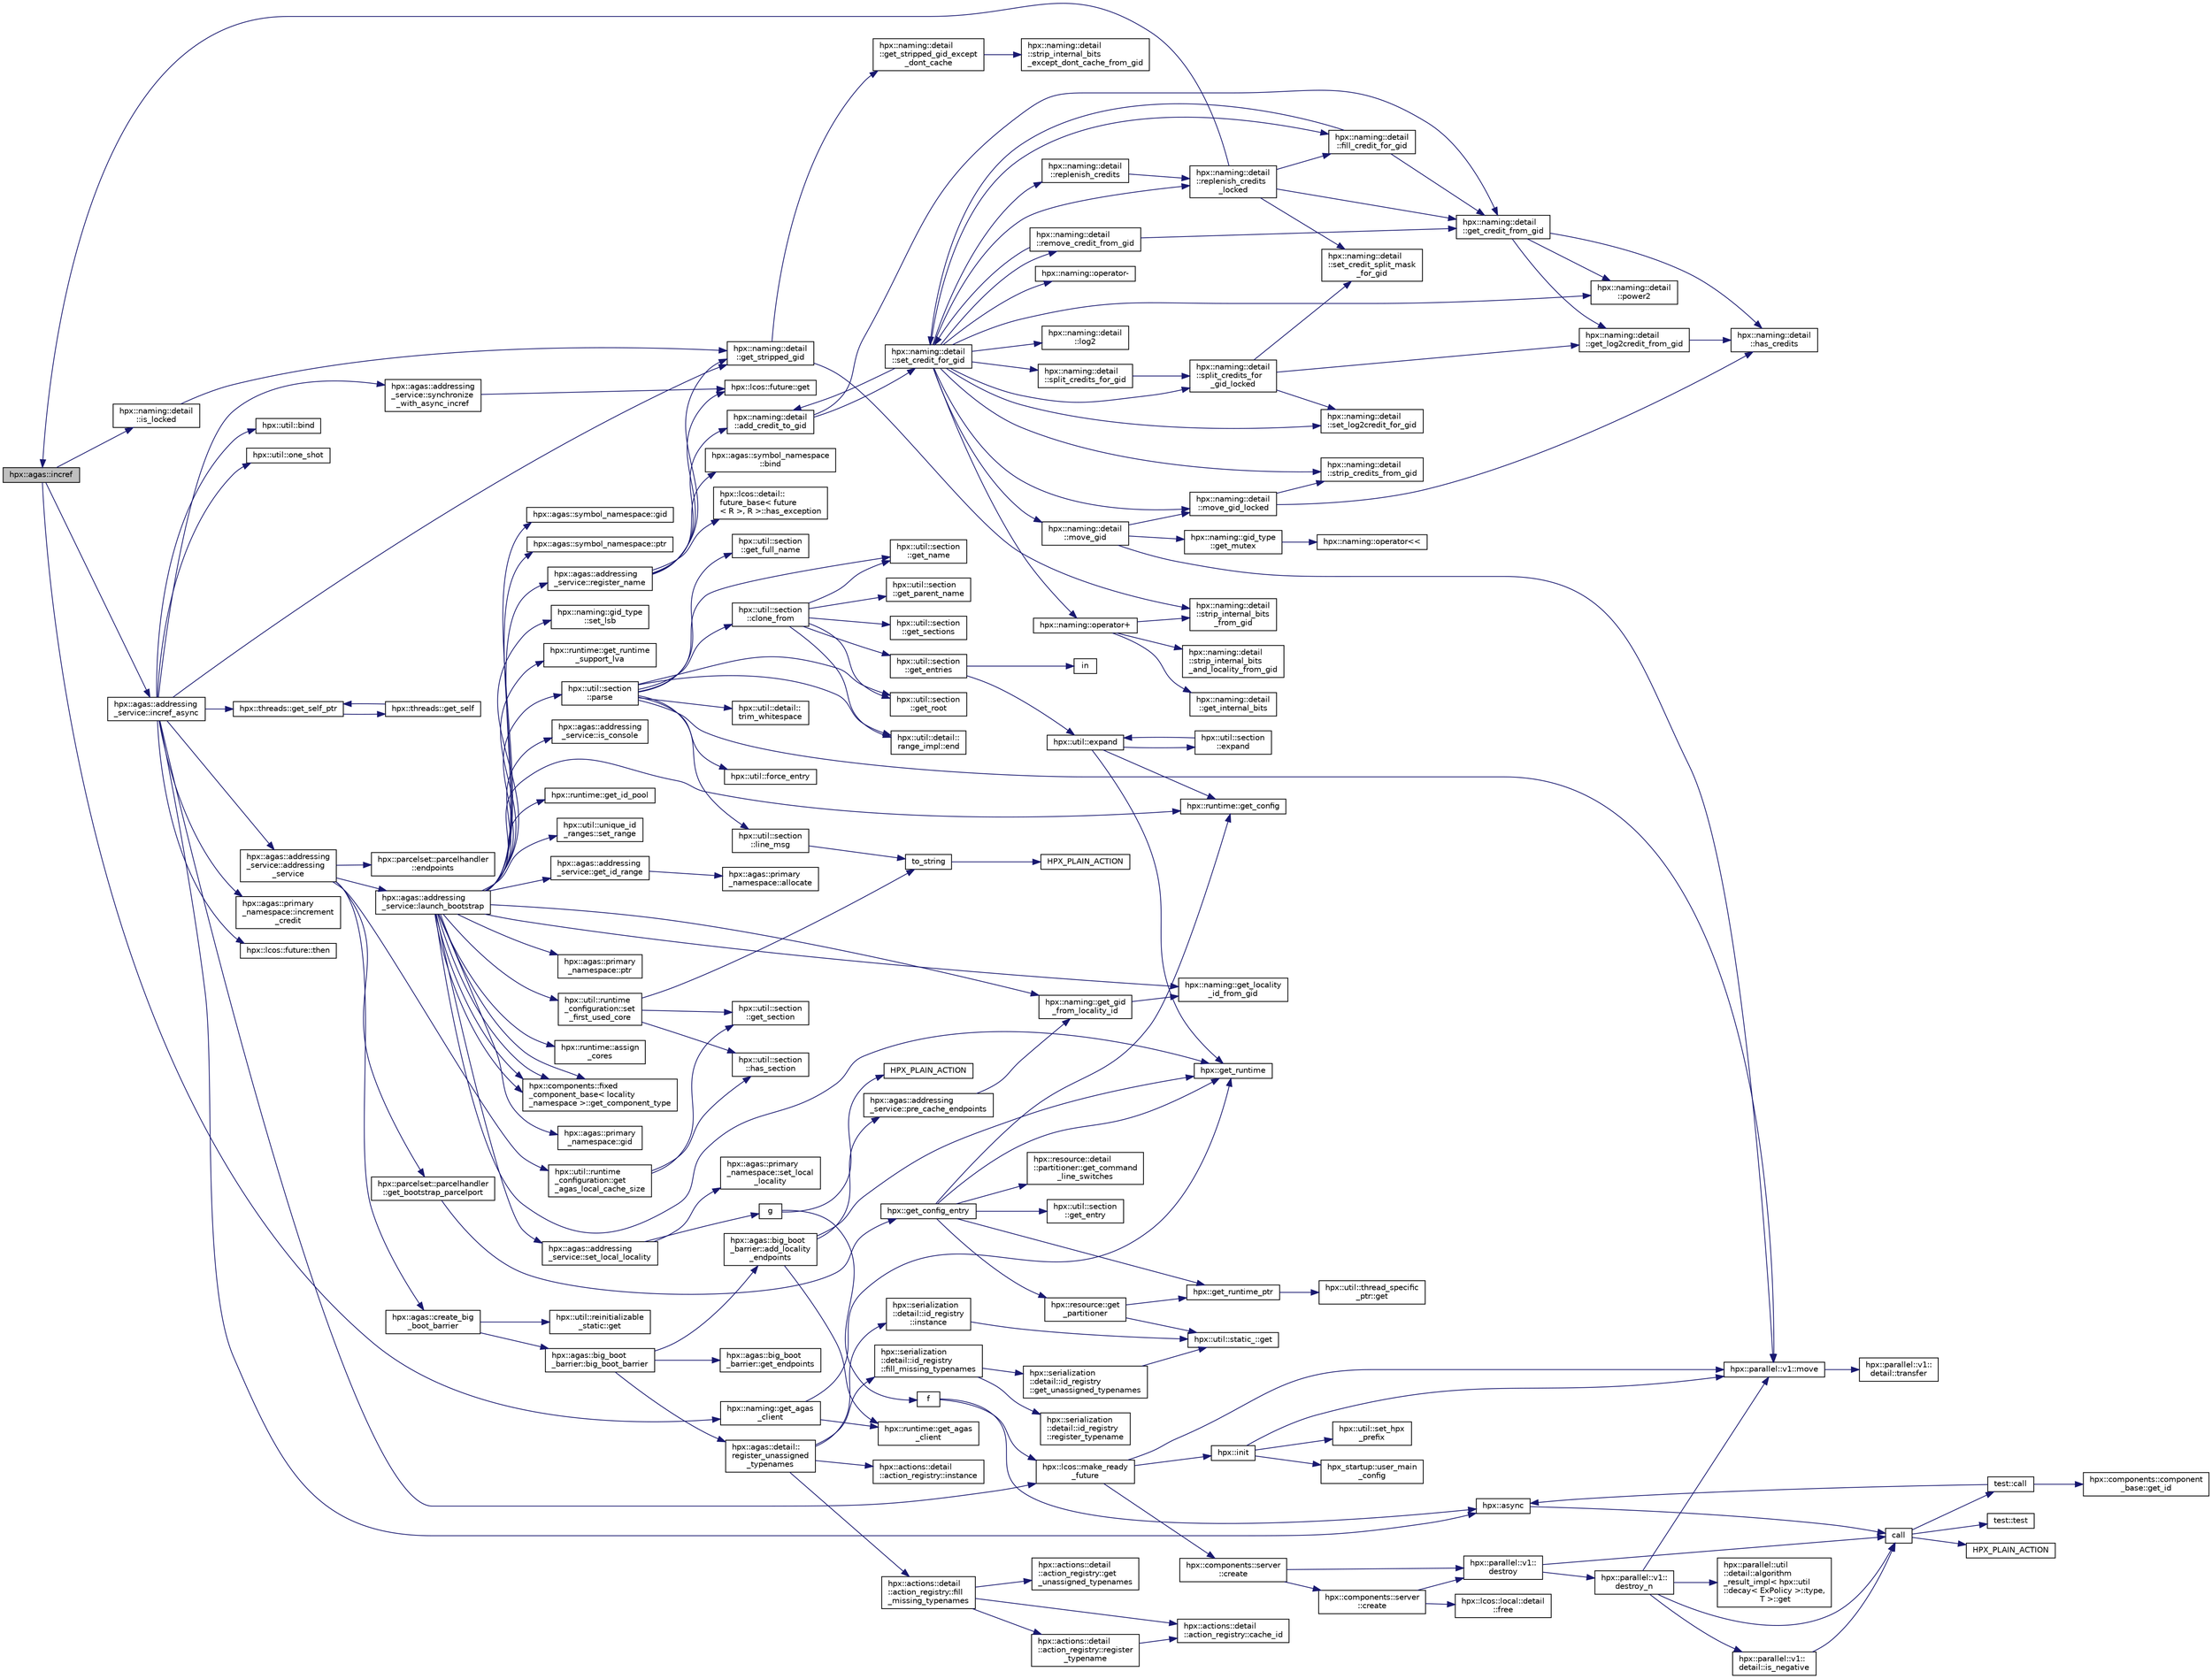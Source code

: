 digraph "hpx::agas::incref"
{
  edge [fontname="Helvetica",fontsize="10",labelfontname="Helvetica",labelfontsize="10"];
  node [fontname="Helvetica",fontsize="10",shape=record];
  rankdir="LR";
  Node2917 [label="hpx::agas::incref",height=0.2,width=0.4,color="black", fillcolor="grey75", style="filled", fontcolor="black"];
  Node2917 -> Node2918 [color="midnightblue",fontsize="10",style="solid",fontname="Helvetica"];
  Node2918 [label="hpx::naming::detail\l::is_locked",height=0.2,width=0.4,color="black", fillcolor="white", style="filled",URL="$d5/d18/namespacehpx_1_1naming_1_1detail.html#a721ab5a11bd11a37b0c905ea3fe0a6d7"];
  Node2918 -> Node2919 [color="midnightblue",fontsize="10",style="solid",fontname="Helvetica"];
  Node2919 [label="hpx::naming::detail\l::get_stripped_gid",height=0.2,width=0.4,color="black", fillcolor="white", style="filled",URL="$d5/d18/namespacehpx_1_1naming_1_1detail.html#ad3a849cb7ebd5dccf9aefadccc21dd89"];
  Node2919 -> Node2920 [color="midnightblue",fontsize="10",style="solid",fontname="Helvetica"];
  Node2920 [label="hpx::naming::detail\l::strip_internal_bits\l_from_gid",height=0.2,width=0.4,color="black", fillcolor="white", style="filled",URL="$d5/d18/namespacehpx_1_1naming_1_1detail.html#a95cca4d4bc82a9da3e804b225b03dfaf"];
  Node2919 -> Node2921 [color="midnightblue",fontsize="10",style="solid",fontname="Helvetica"];
  Node2921 [label="hpx::naming::detail\l::get_stripped_gid_except\l_dont_cache",height=0.2,width=0.4,color="black", fillcolor="white", style="filled",URL="$d5/d18/namespacehpx_1_1naming_1_1detail.html#a1ab848588112d0f7fac377a15692c9cc"];
  Node2921 -> Node2922 [color="midnightblue",fontsize="10",style="solid",fontname="Helvetica"];
  Node2922 [label="hpx::naming::detail\l::strip_internal_bits\l_except_dont_cache_from_gid",height=0.2,width=0.4,color="black", fillcolor="white", style="filled",URL="$d5/d18/namespacehpx_1_1naming_1_1detail.html#aabeb51a92376c6bfb9cf31bf9ff0c4cc"];
  Node2917 -> Node2923 [color="midnightblue",fontsize="10",style="solid",fontname="Helvetica"];
  Node2923 [label="hpx::naming::get_agas\l_client",height=0.2,width=0.4,color="black", fillcolor="white", style="filled",URL="$d4/dc9/namespacehpx_1_1naming.html#a0408fffd5d34b620712a801b0ae3b032"];
  Node2923 -> Node2924 [color="midnightblue",fontsize="10",style="solid",fontname="Helvetica"];
  Node2924 [label="hpx::get_runtime",height=0.2,width=0.4,color="black", fillcolor="white", style="filled",URL="$d8/d83/namespacehpx.html#aef902cc6c7dd3b9fbadf34d1e850a070"];
  Node2923 -> Node2925 [color="midnightblue",fontsize="10",style="solid",fontname="Helvetica"];
  Node2925 [label="hpx::runtime::get_agas\l_client",height=0.2,width=0.4,color="black", fillcolor="white", style="filled",URL="$d0/d7b/classhpx_1_1runtime.html#aeb5dddd30d6b9861669af8ad44d1a96a"];
  Node2917 -> Node2926 [color="midnightblue",fontsize="10",style="solid",fontname="Helvetica"];
  Node2926 [label="hpx::agas::addressing\l_service::incref_async",height=0.2,width=0.4,color="black", fillcolor="white", style="filled",URL="$db/d58/structhpx_1_1agas_1_1addressing__service.html#adae9df2634cf648f129f203c3678c1c1",tooltip="Increment the global reference count for the given id. "];
  Node2926 -> Node2919 [color="midnightblue",fontsize="10",style="solid",fontname="Helvetica"];
  Node2926 -> Node2927 [color="midnightblue",fontsize="10",style="solid",fontname="Helvetica"];
  Node2927 [label="hpx::threads::get_self_ptr",height=0.2,width=0.4,color="black", fillcolor="white", style="filled",URL="$d7/d28/namespacehpx_1_1threads.html#a22877ae347ad884cde3a51397dad6c53"];
  Node2927 -> Node2928 [color="midnightblue",fontsize="10",style="solid",fontname="Helvetica"];
  Node2928 [label="hpx::threads::get_self",height=0.2,width=0.4,color="black", fillcolor="white", style="filled",URL="$d7/d28/namespacehpx_1_1threads.html#a07daf4d6d29233f20d66d41ab7b5b8e8"];
  Node2928 -> Node2927 [color="midnightblue",fontsize="10",style="solid",fontname="Helvetica"];
  Node2926 -> Node2929 [color="midnightblue",fontsize="10",style="solid",fontname="Helvetica"];
  Node2929 [label="hpx::agas::addressing\l_service::addressing\l_service",height=0.2,width=0.4,color="black", fillcolor="white", style="filled",URL="$db/d58/structhpx_1_1agas_1_1addressing__service.html#a4cd885b12c530009f44f7372c197d54f"];
  Node2929 -> Node2930 [color="midnightblue",fontsize="10",style="solid",fontname="Helvetica"];
  Node2930 [label="hpx::util::runtime\l_configuration::get\l_agas_local_cache_size",height=0.2,width=0.4,color="black", fillcolor="white", style="filled",URL="$d8/d70/classhpx_1_1util_1_1runtime__configuration.html#a5fc409d10bc5e063fde7992fb2d8eefe"];
  Node2930 -> Node2931 [color="midnightblue",fontsize="10",style="solid",fontname="Helvetica"];
  Node2931 [label="hpx::util::section\l::has_section",height=0.2,width=0.4,color="black", fillcolor="white", style="filled",URL="$dd/de4/classhpx_1_1util_1_1section.html#a2ef0091925e5c2e3fda235bff644cdb4"];
  Node2930 -> Node2932 [color="midnightblue",fontsize="10",style="solid",fontname="Helvetica"];
  Node2932 [label="hpx::util::section\l::get_section",height=0.2,width=0.4,color="black", fillcolor="white", style="filled",URL="$dd/de4/classhpx_1_1util_1_1section.html#a3506cc01fb5453b2176f4747352c5517"];
  Node2929 -> Node2933 [color="midnightblue",fontsize="10",style="solid",fontname="Helvetica"];
  Node2933 [label="hpx::parcelset::parcelhandler\l::get_bootstrap_parcelport",height=0.2,width=0.4,color="black", fillcolor="white", style="filled",URL="$d4/d2f/classhpx_1_1parcelset_1_1parcelhandler.html#aac412291f000080f2496f288b97b7859"];
  Node2933 -> Node2934 [color="midnightblue",fontsize="10",style="solid",fontname="Helvetica"];
  Node2934 [label="hpx::get_config_entry",height=0.2,width=0.4,color="black", fillcolor="white", style="filled",URL="$d8/d83/namespacehpx.html#a097240e6744bc8905f708932da401835",tooltip="Retrieve the string value of a configuration entry given by key. "];
  Node2934 -> Node2935 [color="midnightblue",fontsize="10",style="solid",fontname="Helvetica"];
  Node2935 [label="hpx::get_runtime_ptr",height=0.2,width=0.4,color="black", fillcolor="white", style="filled",URL="$d8/d83/namespacehpx.html#af29daf2bb3e01b4d6495a1742b6cce64"];
  Node2935 -> Node2936 [color="midnightblue",fontsize="10",style="solid",fontname="Helvetica"];
  Node2936 [label="hpx::util::thread_specific\l_ptr::get",height=0.2,width=0.4,color="black", fillcolor="white", style="filled",URL="$d4/d4c/structhpx_1_1util_1_1thread__specific__ptr.html#a3b27d8520710478aa41d1f74206bdba9"];
  Node2934 -> Node2924 [color="midnightblue",fontsize="10",style="solid",fontname="Helvetica"];
  Node2934 -> Node2937 [color="midnightblue",fontsize="10",style="solid",fontname="Helvetica"];
  Node2937 [label="hpx::runtime::get_config",height=0.2,width=0.4,color="black", fillcolor="white", style="filled",URL="$d0/d7b/classhpx_1_1runtime.html#a0bfe0241e54b1fe1dd4ec181d944de43",tooltip="access configuration information "];
  Node2934 -> Node2938 [color="midnightblue",fontsize="10",style="solid",fontname="Helvetica"];
  Node2938 [label="hpx::util::section\l::get_entry",height=0.2,width=0.4,color="black", fillcolor="white", style="filled",URL="$dd/de4/classhpx_1_1util_1_1section.html#a02ac2ca2a4490347405dec03df46af88"];
  Node2934 -> Node2939 [color="midnightblue",fontsize="10",style="solid",fontname="Helvetica"];
  Node2939 [label="hpx::resource::get\l_partitioner",height=0.2,width=0.4,color="black", fillcolor="white", style="filled",URL="$dd/da5/namespacehpx_1_1resource.html#af91354c369d9a22a00581d6b6da7d0ee"];
  Node2939 -> Node2940 [color="midnightblue",fontsize="10",style="solid",fontname="Helvetica"];
  Node2940 [label="hpx::util::static_::get",height=0.2,width=0.4,color="black", fillcolor="white", style="filled",URL="$d3/dbb/structhpx_1_1util_1_1static__.html#a2967c633948a3bf17a3b5405ef5a8318"];
  Node2939 -> Node2935 [color="midnightblue",fontsize="10",style="solid",fontname="Helvetica"];
  Node2934 -> Node2941 [color="midnightblue",fontsize="10",style="solid",fontname="Helvetica"];
  Node2941 [label="hpx::resource::detail\l::partitioner::get_command\l_line_switches",height=0.2,width=0.4,color="black", fillcolor="white", style="filled",URL="$d0/dab/classhpx_1_1resource_1_1detail_1_1partitioner.html#a16fe01dd59b2c89bd556788b5713522e"];
  Node2929 -> Node2942 [color="midnightblue",fontsize="10",style="solid",fontname="Helvetica"];
  Node2942 [label="hpx::agas::create_big\l_boot_barrier",height=0.2,width=0.4,color="black", fillcolor="white", style="filled",URL="$dc/d54/namespacehpx_1_1agas.html#a272f64deb448ea9613501a5b3458a57f"];
  Node2942 -> Node2943 [color="midnightblue",fontsize="10",style="solid",fontname="Helvetica"];
  Node2943 [label="hpx::util::reinitializable\l_static::get",height=0.2,width=0.4,color="black", fillcolor="white", style="filled",URL="$d2/db7/structhpx_1_1util_1_1reinitializable__static.html#a2c616d22a193ed9d3b0b58d4203b3809"];
  Node2942 -> Node2944 [color="midnightblue",fontsize="10",style="solid",fontname="Helvetica"];
  Node2944 [label="hpx::agas::big_boot\l_barrier::big_boot_barrier",height=0.2,width=0.4,color="black", fillcolor="white", style="filled",URL="$d8/db6/structhpx_1_1agas_1_1big__boot__barrier.html#ab00f39b77e1ae054dddeab796ac49a07"];
  Node2944 -> Node2945 [color="midnightblue",fontsize="10",style="solid",fontname="Helvetica"];
  Node2945 [label="hpx::agas::detail::\lregister_unassigned\l_typenames",height=0.2,width=0.4,color="black", fillcolor="white", style="filled",URL="$dd/dd0/namespacehpx_1_1agas_1_1detail.html#a69a4d9fbe321b26f2eeeacaae98c05bb"];
  Node2945 -> Node2946 [color="midnightblue",fontsize="10",style="solid",fontname="Helvetica"];
  Node2946 [label="hpx::serialization\l::detail::id_registry\l::instance",height=0.2,width=0.4,color="black", fillcolor="white", style="filled",URL="$dc/d9a/classhpx_1_1serialization_1_1detail_1_1id__registry.html#ab5118609f28337b2a71e7ac63399a2dc"];
  Node2946 -> Node2940 [color="midnightblue",fontsize="10",style="solid",fontname="Helvetica"];
  Node2945 -> Node2947 [color="midnightblue",fontsize="10",style="solid",fontname="Helvetica"];
  Node2947 [label="hpx::serialization\l::detail::id_registry\l::fill_missing_typenames",height=0.2,width=0.4,color="black", fillcolor="white", style="filled",URL="$dc/d9a/classhpx_1_1serialization_1_1detail_1_1id__registry.html#a80cd98a900de5a5347cf51ab710ed1be"];
  Node2947 -> Node2948 [color="midnightblue",fontsize="10",style="solid",fontname="Helvetica"];
  Node2948 [label="hpx::serialization\l::detail::id_registry\l::get_unassigned_typenames",height=0.2,width=0.4,color="black", fillcolor="white", style="filled",URL="$dc/d9a/classhpx_1_1serialization_1_1detail_1_1id__registry.html#a667f38001517e0031e3421b1f6719baf"];
  Node2948 -> Node2940 [color="midnightblue",fontsize="10",style="solid",fontname="Helvetica"];
  Node2947 -> Node2949 [color="midnightblue",fontsize="10",style="solid",fontname="Helvetica"];
  Node2949 [label="hpx::serialization\l::detail::id_registry\l::register_typename",height=0.2,width=0.4,color="black", fillcolor="white", style="filled",URL="$dc/d9a/classhpx_1_1serialization_1_1detail_1_1id__registry.html#a3ecf46288bd104ca800605842a269fd6"];
  Node2945 -> Node2950 [color="midnightblue",fontsize="10",style="solid",fontname="Helvetica"];
  Node2950 [label="hpx::actions::detail\l::action_registry::instance",height=0.2,width=0.4,color="black", fillcolor="white", style="filled",URL="$d6/d07/structhpx_1_1actions_1_1detail_1_1action__registry.html#a4d8a8074f8a91fdc5a62e8067ef6472c"];
  Node2945 -> Node2951 [color="midnightblue",fontsize="10",style="solid",fontname="Helvetica"];
  Node2951 [label="hpx::actions::detail\l::action_registry::fill\l_missing_typenames",height=0.2,width=0.4,color="black", fillcolor="white", style="filled",URL="$d6/d07/structhpx_1_1actions_1_1detail_1_1action__registry.html#ad0b2659af6636d76d4b39d64eac81e3c"];
  Node2951 -> Node2952 [color="midnightblue",fontsize="10",style="solid",fontname="Helvetica"];
  Node2952 [label="hpx::actions::detail\l::action_registry::get\l_unassigned_typenames",height=0.2,width=0.4,color="black", fillcolor="white", style="filled",URL="$d6/d07/structhpx_1_1actions_1_1detail_1_1action__registry.html#a5216619c74ba5ee2d7a82626fe3f42cd"];
  Node2951 -> Node2953 [color="midnightblue",fontsize="10",style="solid",fontname="Helvetica"];
  Node2953 [label="hpx::actions::detail\l::action_registry::register\l_typename",height=0.2,width=0.4,color="black", fillcolor="white", style="filled",URL="$d6/d07/structhpx_1_1actions_1_1detail_1_1action__registry.html#a7352d14b8ad4d97a880c8ff247f0e04a"];
  Node2953 -> Node2954 [color="midnightblue",fontsize="10",style="solid",fontname="Helvetica"];
  Node2954 [label="hpx::actions::detail\l::action_registry::cache_id",height=0.2,width=0.4,color="black", fillcolor="white", style="filled",URL="$d6/d07/structhpx_1_1actions_1_1detail_1_1action__registry.html#a241539d91aa05a0cb41e6949b4f7ffb6"];
  Node2951 -> Node2954 [color="midnightblue",fontsize="10",style="solid",fontname="Helvetica"];
  Node2944 -> Node2955 [color="midnightblue",fontsize="10",style="solid",fontname="Helvetica"];
  Node2955 [label="hpx::agas::big_boot\l_barrier::add_locality\l_endpoints",height=0.2,width=0.4,color="black", fillcolor="white", style="filled",URL="$d8/db6/structhpx_1_1agas_1_1big__boot__barrier.html#aedb4d5066f5ee188b4b2e7476bde8f35"];
  Node2955 -> Node2924 [color="midnightblue",fontsize="10",style="solid",fontname="Helvetica"];
  Node2955 -> Node2925 [color="midnightblue",fontsize="10",style="solid",fontname="Helvetica"];
  Node2955 -> Node2956 [color="midnightblue",fontsize="10",style="solid",fontname="Helvetica"];
  Node2956 [label="hpx::agas::addressing\l_service::pre_cache_endpoints",height=0.2,width=0.4,color="black", fillcolor="white", style="filled",URL="$db/d58/structhpx_1_1agas_1_1addressing__service.html#a9384e7f70c49705ea11e55718c144ee4"];
  Node2956 -> Node2957 [color="midnightblue",fontsize="10",style="solid",fontname="Helvetica"];
  Node2957 [label="hpx::naming::get_gid\l_from_locality_id",height=0.2,width=0.4,color="black", fillcolor="white", style="filled",URL="$d4/dc9/namespacehpx_1_1naming.html#ae50a3ecdb5854b6a25a556ebc9830541"];
  Node2957 -> Node2958 [color="midnightblue",fontsize="10",style="solid",fontname="Helvetica"];
  Node2958 [label="hpx::naming::get_locality\l_id_from_gid",height=0.2,width=0.4,color="black", fillcolor="white", style="filled",URL="$d4/dc9/namespacehpx_1_1naming.html#a7fd43037784560bd04fda9b49e33529f"];
  Node2944 -> Node2959 [color="midnightblue",fontsize="10",style="solid",fontname="Helvetica"];
  Node2959 [label="hpx::agas::big_boot\l_barrier::get_endpoints",height=0.2,width=0.4,color="black", fillcolor="white", style="filled",URL="$d8/db6/structhpx_1_1agas_1_1big__boot__barrier.html#a019606b912a47e77062cd7de28adb428"];
  Node2929 -> Node2960 [color="midnightblue",fontsize="10",style="solid",fontname="Helvetica"];
  Node2960 [label="hpx::parcelset::parcelhandler\l::endpoints",height=0.2,width=0.4,color="black", fillcolor="white", style="filled",URL="$d4/d2f/classhpx_1_1parcelset_1_1parcelhandler.html#a7a79973ee047c9a655e7517b89d78558",tooltip="return the endpoints associated with this parcelhandler "];
  Node2929 -> Node2961 [color="midnightblue",fontsize="10",style="solid",fontname="Helvetica"];
  Node2961 [label="hpx::agas::addressing\l_service::launch_bootstrap",height=0.2,width=0.4,color="black", fillcolor="white", style="filled",URL="$db/d58/structhpx_1_1agas_1_1addressing__service.html#a664380be3597d3ca31677b2ae5800e76"];
  Node2961 -> Node2962 [color="midnightblue",fontsize="10",style="solid",fontname="Helvetica"];
  Node2962 [label="hpx::agas::primary\l_namespace::ptr",height=0.2,width=0.4,color="black", fillcolor="white", style="filled",URL="$d1/d43/structhpx_1_1agas_1_1primary__namespace.html#a977601f2c79f10b3aef3db56fb3aad0d"];
  Node2961 -> Node2924 [color="midnightblue",fontsize="10",style="solid",fontname="Helvetica"];
  Node2961 -> Node2957 [color="midnightblue",fontsize="10",style="solid",fontname="Helvetica"];
  Node2961 -> Node2963 [color="midnightblue",fontsize="10",style="solid",fontname="Helvetica"];
  Node2963 [label="hpx::agas::addressing\l_service::set_local_locality",height=0.2,width=0.4,color="black", fillcolor="white", style="filled",URL="$db/d58/structhpx_1_1agas_1_1addressing__service.html#a262a9982f31caacd5c605b643f2cc081"];
  Node2963 -> Node2964 [color="midnightblue",fontsize="10",style="solid",fontname="Helvetica"];
  Node2964 [label="g",height=0.2,width=0.4,color="black", fillcolor="white", style="filled",URL="$da/d17/cxx11__noexcept_8cpp.html#a96f5ebe659f57f5faa7343c54f8ea39a"];
  Node2964 -> Node2965 [color="midnightblue",fontsize="10",style="solid",fontname="Helvetica"];
  Node2965 [label="f",height=0.2,width=0.4,color="black", fillcolor="white", style="filled",URL="$d4/d13/async__unwrap__1037_8cpp.html#a02a6b0b4f77af9f69a841dc8262b0cd0"];
  Node2965 -> Node2966 [color="midnightblue",fontsize="10",style="solid",fontname="Helvetica"];
  Node2966 [label="hpx::async",height=0.2,width=0.4,color="black", fillcolor="white", style="filled",URL="$d8/d83/namespacehpx.html#acb7d8e37b73b823956ce144f9a57eaa4"];
  Node2966 -> Node2967 [color="midnightblue",fontsize="10",style="solid",fontname="Helvetica"];
  Node2967 [label="call",height=0.2,width=0.4,color="black", fillcolor="white", style="filled",URL="$d2/d67/promise__1620_8cpp.html#a58357f0b82bc761e1d0b9091ed563a70"];
  Node2967 -> Node2968 [color="midnightblue",fontsize="10",style="solid",fontname="Helvetica"];
  Node2968 [label="test::test",height=0.2,width=0.4,color="black", fillcolor="white", style="filled",URL="$d8/d89/structtest.html#ab42d5ece712d716b04cb3f686f297a26"];
  Node2967 -> Node2969 [color="midnightblue",fontsize="10",style="solid",fontname="Helvetica"];
  Node2969 [label="HPX_PLAIN_ACTION",height=0.2,width=0.4,color="black", fillcolor="white", style="filled",URL="$d2/d67/promise__1620_8cpp.html#ab96aab827a4b1fcaf66cfe0ba83fef23"];
  Node2967 -> Node2970 [color="midnightblue",fontsize="10",style="solid",fontname="Helvetica"];
  Node2970 [label="test::call",height=0.2,width=0.4,color="black", fillcolor="white", style="filled",URL="$d8/d89/structtest.html#aeb29e7ed6518b9426ccf1344c52620ae"];
  Node2970 -> Node2966 [color="midnightblue",fontsize="10",style="solid",fontname="Helvetica"];
  Node2970 -> Node2971 [color="midnightblue",fontsize="10",style="solid",fontname="Helvetica"];
  Node2971 [label="hpx::components::component\l_base::get_id",height=0.2,width=0.4,color="black", fillcolor="white", style="filled",URL="$d2/de6/classhpx_1_1components_1_1component__base.html#a4c8fd93514039bdf01c48d66d82b19cd"];
  Node2965 -> Node2972 [color="midnightblue",fontsize="10",style="solid",fontname="Helvetica"];
  Node2972 [label="hpx::lcos::make_ready\l_future",height=0.2,width=0.4,color="black", fillcolor="white", style="filled",URL="$d2/dc9/namespacehpx_1_1lcos.html#a42997564ddfde91d475b8a2cea8f53e4"];
  Node2972 -> Node2973 [color="midnightblue",fontsize="10",style="solid",fontname="Helvetica"];
  Node2973 [label="hpx::init",height=0.2,width=0.4,color="black", fillcolor="white", style="filled",URL="$d8/d83/namespacehpx.html#a3c694ea960b47c56b33351ba16e3d76b",tooltip="Main entry point for launching the HPX runtime system. "];
  Node2973 -> Node2974 [color="midnightblue",fontsize="10",style="solid",fontname="Helvetica"];
  Node2974 [label="hpx::util::set_hpx\l_prefix",height=0.2,width=0.4,color="black", fillcolor="white", style="filled",URL="$df/dad/namespacehpx_1_1util.html#ae40a23c1ba0a48d9304dcf717a95793e"];
  Node2973 -> Node2975 [color="midnightblue",fontsize="10",style="solid",fontname="Helvetica"];
  Node2975 [label="hpx_startup::user_main\l_config",height=0.2,width=0.4,color="black", fillcolor="white", style="filled",URL="$d3/dd2/namespacehpx__startup.html#aaac571d88bd3912a4225a23eb3261637"];
  Node2973 -> Node2976 [color="midnightblue",fontsize="10",style="solid",fontname="Helvetica"];
  Node2976 [label="hpx::parallel::v1::move",height=0.2,width=0.4,color="black", fillcolor="white", style="filled",URL="$db/db9/namespacehpx_1_1parallel_1_1v1.html#aa7c4ede081ce786c9d1eb1adff495cfc"];
  Node2976 -> Node2977 [color="midnightblue",fontsize="10",style="solid",fontname="Helvetica"];
  Node2977 [label="hpx::parallel::v1::\ldetail::transfer",height=0.2,width=0.4,color="black", fillcolor="white", style="filled",URL="$d2/ddd/namespacehpx_1_1parallel_1_1v1_1_1detail.html#ab1b56a05e1885ca7cc7ffa1804dd2f3c"];
  Node2972 -> Node2978 [color="midnightblue",fontsize="10",style="solid",fontname="Helvetica"];
  Node2978 [label="hpx::components::server\l::create",height=0.2,width=0.4,color="black", fillcolor="white", style="filled",URL="$d2/da2/namespacehpx_1_1components_1_1server.html#ac776c89f3d68ceb910e8cee9fa937ab4",tooltip="Create arrays of components using their default constructor. "];
  Node2978 -> Node2979 [color="midnightblue",fontsize="10",style="solid",fontname="Helvetica"];
  Node2979 [label="hpx::components::server\l::create",height=0.2,width=0.4,color="black", fillcolor="white", style="filled",URL="$d2/da2/namespacehpx_1_1components_1_1server.html#a77d26de181c97b444565e230577981bd"];
  Node2979 -> Node2980 [color="midnightblue",fontsize="10",style="solid",fontname="Helvetica"];
  Node2980 [label="hpx::lcos::local::detail\l::free",height=0.2,width=0.4,color="black", fillcolor="white", style="filled",URL="$d4/dcb/namespacehpx_1_1lcos_1_1local_1_1detail.html#a55a940f019734e9bb045dc123cd80e48"];
  Node2979 -> Node2981 [color="midnightblue",fontsize="10",style="solid",fontname="Helvetica"];
  Node2981 [label="hpx::parallel::v1::\ldestroy",height=0.2,width=0.4,color="black", fillcolor="white", style="filled",URL="$db/db9/namespacehpx_1_1parallel_1_1v1.html#acf303558375048e8a7cc9a2c2e09477f"];
  Node2981 -> Node2967 [color="midnightblue",fontsize="10",style="solid",fontname="Helvetica"];
  Node2981 -> Node2982 [color="midnightblue",fontsize="10",style="solid",fontname="Helvetica"];
  Node2982 [label="hpx::parallel::v1::\ldestroy_n",height=0.2,width=0.4,color="black", fillcolor="white", style="filled",URL="$db/db9/namespacehpx_1_1parallel_1_1v1.html#a71d0691132a300690163f5636bcd5bd3"];
  Node2982 -> Node2983 [color="midnightblue",fontsize="10",style="solid",fontname="Helvetica"];
  Node2983 [label="hpx::parallel::v1::\ldetail::is_negative",height=0.2,width=0.4,color="black", fillcolor="white", style="filled",URL="$d2/ddd/namespacehpx_1_1parallel_1_1v1_1_1detail.html#adf2e40fc4b20ad0fd442ee3118a4d527"];
  Node2983 -> Node2967 [color="midnightblue",fontsize="10",style="solid",fontname="Helvetica"];
  Node2982 -> Node2984 [color="midnightblue",fontsize="10",style="solid",fontname="Helvetica"];
  Node2984 [label="hpx::parallel::util\l::detail::algorithm\l_result_impl\< hpx::util\l::decay\< ExPolicy \>::type,\l T \>::get",height=0.2,width=0.4,color="black", fillcolor="white", style="filled",URL="$d2/d42/structhpx_1_1parallel_1_1util_1_1detail_1_1algorithm__result__impl.html#ab5b051e8ec74eff5e0e62fd63f5d377e"];
  Node2982 -> Node2976 [color="midnightblue",fontsize="10",style="solid",fontname="Helvetica"];
  Node2982 -> Node2967 [color="midnightblue",fontsize="10",style="solid",fontname="Helvetica"];
  Node2978 -> Node2981 [color="midnightblue",fontsize="10",style="solid",fontname="Helvetica"];
  Node2972 -> Node2976 [color="midnightblue",fontsize="10",style="solid",fontname="Helvetica"];
  Node2964 -> Node2985 [color="midnightblue",fontsize="10",style="solid",fontname="Helvetica"];
  Node2985 [label="HPX_PLAIN_ACTION",height=0.2,width=0.4,color="black", fillcolor="white", style="filled",URL="$d4/d13/async__unwrap__1037_8cpp.html#ab5991a65409f0229f564e4935bd7b979"];
  Node2963 -> Node2986 [color="midnightblue",fontsize="10",style="solid",fontname="Helvetica"];
  Node2986 [label="hpx::agas::primary\l_namespace::set_local\l_locality",height=0.2,width=0.4,color="black", fillcolor="white", style="filled",URL="$d1/d43/structhpx_1_1agas_1_1primary__namespace.html#aef9509edfa957ff39e62a2963e7307a9"];
  Node2961 -> Node2987 [color="midnightblue",fontsize="10",style="solid",fontname="Helvetica"];
  Node2987 [label="hpx::runtime::assign\l_cores",height=0.2,width=0.4,color="black", fillcolor="white", style="filled",URL="$d0/d7b/classhpx_1_1runtime.html#ad18888b79a4c00c211acb866abf8c750"];
  Node2961 -> Node2937 [color="midnightblue",fontsize="10",style="solid",fontname="Helvetica"];
  Node2961 -> Node2988 [color="midnightblue",fontsize="10",style="solid",fontname="Helvetica"];
  Node2988 [label="hpx::util::runtime\l_configuration::set\l_first_used_core",height=0.2,width=0.4,color="black", fillcolor="white", style="filled",URL="$d8/d70/classhpx_1_1util_1_1runtime__configuration.html#af1c585ee36a9c0503a013faaa08ad398"];
  Node2988 -> Node2931 [color="midnightblue",fontsize="10",style="solid",fontname="Helvetica"];
  Node2988 -> Node2932 [color="midnightblue",fontsize="10",style="solid",fontname="Helvetica"];
  Node2988 -> Node2989 [color="midnightblue",fontsize="10",style="solid",fontname="Helvetica"];
  Node2989 [label="to_string",height=0.2,width=0.4,color="black", fillcolor="white", style="filled",URL="$d4/d2c/make__continuation__1615_8cpp.html#acbdae3e81403e1ffc527c18dc1cd51dd"];
  Node2989 -> Node2990 [color="midnightblue",fontsize="10",style="solid",fontname="Helvetica"];
  Node2990 [label="HPX_PLAIN_ACTION",height=0.2,width=0.4,color="black", fillcolor="white", style="filled",URL="$d4/d2c/make__continuation__1615_8cpp.html#a8b2f8a7c58b490fcb1260f36bac46541"];
  Node2961 -> Node2991 [color="midnightblue",fontsize="10",style="solid",fontname="Helvetica"];
  Node2991 [label="hpx::components::fixed\l_component_base\< locality\l_namespace \>::get_component_type",height=0.2,width=0.4,color="black", fillcolor="white", style="filled",URL="$df/dfd/classhpx_1_1components_1_1fixed__component__base.html#aa87dbc5aad4f2ee3f9b8f62c6981a8c2"];
  Node2961 -> Node2992 [color="midnightblue",fontsize="10",style="solid",fontname="Helvetica"];
  Node2992 [label="hpx::agas::primary\l_namespace::gid",height=0.2,width=0.4,color="black", fillcolor="white", style="filled",URL="$d1/d43/structhpx_1_1agas_1_1primary__namespace.html#ab38b0457e706d37af52f1535877a5bfd"];
  Node2961 -> Node2991 [color="midnightblue",fontsize="10",style="solid",fontname="Helvetica"];
  Node2961 -> Node2991 [color="midnightblue",fontsize="10",style="solid",fontname="Helvetica"];
  Node2961 -> Node2993 [color="midnightblue",fontsize="10",style="solid",fontname="Helvetica"];
  Node2993 [label="hpx::agas::symbol_namespace::gid",height=0.2,width=0.4,color="black", fillcolor="white", style="filled",URL="$dd/d5e/structhpx_1_1agas_1_1symbol__namespace.html#a4b63b0ff1b7963554cbf5b8073529d53"];
  Node2961 -> Node2991 [color="midnightblue",fontsize="10",style="solid",fontname="Helvetica"];
  Node2961 -> Node2994 [color="midnightblue",fontsize="10",style="solid",fontname="Helvetica"];
  Node2994 [label="hpx::agas::symbol_namespace::ptr",height=0.2,width=0.4,color="black", fillcolor="white", style="filled",URL="$dd/d5e/structhpx_1_1agas_1_1symbol__namespace.html#a67e372d006c4c3a2a3d09640c51ccff4"];
  Node2961 -> Node2995 [color="midnightblue",fontsize="10",style="solid",fontname="Helvetica"];
  Node2995 [label="hpx::util::section\l::parse",height=0.2,width=0.4,color="black", fillcolor="white", style="filled",URL="$dd/de4/classhpx_1_1util_1_1section.html#ace8045f12ef654c88b68a2dfb0788cbd"];
  Node2995 -> Node2996 [color="midnightblue",fontsize="10",style="solid",fontname="Helvetica"];
  Node2996 [label="hpx::util::detail::\lrange_impl::end",height=0.2,width=0.4,color="black", fillcolor="white", style="filled",URL="$d4/d4a/namespacehpx_1_1util_1_1detail_1_1range__impl.html#afb2ea48b0902f52ee4d8b764807b4316"];
  Node2995 -> Node2997 [color="midnightblue",fontsize="10",style="solid",fontname="Helvetica"];
  Node2997 [label="hpx::util::detail::\ltrim_whitespace",height=0.2,width=0.4,color="black", fillcolor="white", style="filled",URL="$d2/d8e/namespacehpx_1_1util_1_1detail.html#a349c290c57fa761e4e914aafa0023bef"];
  Node2995 -> Node2998 [color="midnightblue",fontsize="10",style="solid",fontname="Helvetica"];
  Node2998 [label="hpx::util::section\l::line_msg",height=0.2,width=0.4,color="black", fillcolor="white", style="filled",URL="$dd/de4/classhpx_1_1util_1_1section.html#afcaf894b8e854536369e648038878185"];
  Node2998 -> Node2989 [color="midnightblue",fontsize="10",style="solid",fontname="Helvetica"];
  Node2995 -> Node2999 [color="midnightblue",fontsize="10",style="solid",fontname="Helvetica"];
  Node2999 [label="hpx::util::force_entry",height=0.2,width=0.4,color="black", fillcolor="white", style="filled",URL="$df/dad/namespacehpx_1_1util.html#a36f05768f2fe4d204964258716634913"];
  Node2995 -> Node3000 [color="midnightblue",fontsize="10",style="solid",fontname="Helvetica"];
  Node3000 [label="hpx::util::section\l::get_full_name",height=0.2,width=0.4,color="black", fillcolor="white", style="filled",URL="$dd/de4/classhpx_1_1util_1_1section.html#a23dfffaedaa34d9c8273410af900cbff"];
  Node2995 -> Node3001 [color="midnightblue",fontsize="10",style="solid",fontname="Helvetica"];
  Node3001 [label="hpx::util::section\l::clone_from",height=0.2,width=0.4,color="black", fillcolor="white", style="filled",URL="$dd/de4/classhpx_1_1util_1_1section.html#ac563c9cfea4ab359e599357ab775e835"];
  Node3001 -> Node3002 [color="midnightblue",fontsize="10",style="solid",fontname="Helvetica"];
  Node3002 [label="hpx::util::section\l::get_parent_name",height=0.2,width=0.4,color="black", fillcolor="white", style="filled",URL="$dd/de4/classhpx_1_1util_1_1section.html#ad103bdfb0f1d7b70a9d7a93948adc30b"];
  Node3001 -> Node3003 [color="midnightblue",fontsize="10",style="solid",fontname="Helvetica"];
  Node3003 [label="hpx::util::section\l::get_name",height=0.2,width=0.4,color="black", fillcolor="white", style="filled",URL="$dd/de4/classhpx_1_1util_1_1section.html#afbd1ab5fee15d3956ef7fba8f1966e02"];
  Node3001 -> Node3004 [color="midnightblue",fontsize="10",style="solid",fontname="Helvetica"];
  Node3004 [label="hpx::util::section\l::get_entries",height=0.2,width=0.4,color="black", fillcolor="white", style="filled",URL="$dd/de4/classhpx_1_1util_1_1section.html#a2947f576b972863e45bbcf97a14c720e"];
  Node3004 -> Node3005 [color="midnightblue",fontsize="10",style="solid",fontname="Helvetica"];
  Node3005 [label="hpx::util::expand",height=0.2,width=0.4,color="black", fillcolor="white", style="filled",URL="$df/dad/namespacehpx_1_1util.html#ac476e97ca5c1dec44106cb68a534ea22"];
  Node3005 -> Node2924 [color="midnightblue",fontsize="10",style="solid",fontname="Helvetica"];
  Node3005 -> Node2937 [color="midnightblue",fontsize="10",style="solid",fontname="Helvetica"];
  Node3005 -> Node3006 [color="midnightblue",fontsize="10",style="solid",fontname="Helvetica"];
  Node3006 [label="hpx::util::section\l::expand",height=0.2,width=0.4,color="black", fillcolor="white", style="filled",URL="$dd/de4/classhpx_1_1util_1_1section.html#aeee54430eca7e62d11765c45d1c58420"];
  Node3006 -> Node3005 [color="midnightblue",fontsize="10",style="solid",fontname="Helvetica"];
  Node3004 -> Node3007 [color="midnightblue",fontsize="10",style="solid",fontname="Helvetica"];
  Node3007 [label="in",height=0.2,width=0.4,color="black", fillcolor="white", style="filled",URL="$d5/dd8/any__serialization_8cpp.html#a050ffb438bad49c53a9fffc8fff5bff9"];
  Node3001 -> Node2996 [color="midnightblue",fontsize="10",style="solid",fontname="Helvetica"];
  Node3001 -> Node3008 [color="midnightblue",fontsize="10",style="solid",fontname="Helvetica"];
  Node3008 [label="hpx::util::section\l::get_sections",height=0.2,width=0.4,color="black", fillcolor="white", style="filled",URL="$dd/de4/classhpx_1_1util_1_1section.html#a6b2173349a087e0677d76ac09eb548f8"];
  Node3001 -> Node3009 [color="midnightblue",fontsize="10",style="solid",fontname="Helvetica"];
  Node3009 [label="hpx::util::section\l::get_root",height=0.2,width=0.4,color="black", fillcolor="white", style="filled",URL="$dd/de4/classhpx_1_1util_1_1section.html#a099b4f01861585dea488caf08fe4069b"];
  Node2995 -> Node3009 [color="midnightblue",fontsize="10",style="solid",fontname="Helvetica"];
  Node2995 -> Node3003 [color="midnightblue",fontsize="10",style="solid",fontname="Helvetica"];
  Node2995 -> Node2976 [color="midnightblue",fontsize="10",style="solid",fontname="Helvetica"];
  Node2961 -> Node2958 [color="midnightblue",fontsize="10",style="solid",fontname="Helvetica"];
  Node2961 -> Node3010 [color="midnightblue",fontsize="10",style="solid",fontname="Helvetica"];
  Node3010 [label="hpx::naming::gid_type\l::set_lsb",height=0.2,width=0.4,color="black", fillcolor="white", style="filled",URL="$d3/d67/structhpx_1_1naming_1_1gid__type.html#aa0e0758f7852bace6a58c84eacae4ddc"];
  Node2961 -> Node3011 [color="midnightblue",fontsize="10",style="solid",fontname="Helvetica"];
  Node3011 [label="hpx::runtime::get_runtime\l_support_lva",height=0.2,width=0.4,color="black", fillcolor="white", style="filled",URL="$d0/d7b/classhpx_1_1runtime.html#aa284ae9894186555459b37cef96ab1f2"];
  Node2961 -> Node3012 [color="midnightblue",fontsize="10",style="solid",fontname="Helvetica"];
  Node3012 [label="hpx::agas::addressing\l_service::register_name",height=0.2,width=0.4,color="black", fillcolor="white", style="filled",URL="$db/d58/structhpx_1_1agas_1_1addressing__service.html#a5929d7fd681a5ed692bfbeaa503fc32d",tooltip="Register a global name with a global address (id) "];
  Node3012 -> Node3013 [color="midnightblue",fontsize="10",style="solid",fontname="Helvetica"];
  Node3013 [label="hpx::agas::symbol_namespace\l::bind",height=0.2,width=0.4,color="black", fillcolor="white", style="filled",URL="$dd/d5e/structhpx_1_1agas_1_1symbol__namespace.html#a4c5b21f70ae191ad0169fe5ac06de532"];
  Node3012 -> Node2919 [color="midnightblue",fontsize="10",style="solid",fontname="Helvetica"];
  Node3012 -> Node3014 [color="midnightblue",fontsize="10",style="solid",fontname="Helvetica"];
  Node3014 [label="hpx::lcos::detail::\lfuture_base\< future\l\< R \>, R \>::has_exception",height=0.2,width=0.4,color="black", fillcolor="white", style="filled",URL="$d5/dd7/classhpx_1_1lcos_1_1detail_1_1future__base.html#aa95b01f70ad95706ae420ff1db2e5b99"];
  Node3012 -> Node3015 [color="midnightblue",fontsize="10",style="solid",fontname="Helvetica"];
  Node3015 [label="hpx::lcos::future::get",height=0.2,width=0.4,color="black", fillcolor="white", style="filled",URL="$d0/d33/classhpx_1_1lcos_1_1future.html#a8c28269486d5620ac48af349f17bb41c"];
  Node3012 -> Node3016 [color="midnightblue",fontsize="10",style="solid",fontname="Helvetica"];
  Node3016 [label="hpx::naming::detail\l::add_credit_to_gid",height=0.2,width=0.4,color="black", fillcolor="white", style="filled",URL="$d5/d18/namespacehpx_1_1naming_1_1detail.html#ab13848a91587535a393be4def980e832"];
  Node3016 -> Node3017 [color="midnightblue",fontsize="10",style="solid",fontname="Helvetica"];
  Node3017 [label="hpx::naming::detail\l::get_credit_from_gid",height=0.2,width=0.4,color="black", fillcolor="white", style="filled",URL="$d5/d18/namespacehpx_1_1naming_1_1detail.html#ae3d27efe8c838d79e29020ed7c9fa25f"];
  Node3017 -> Node3018 [color="midnightblue",fontsize="10",style="solid",fontname="Helvetica"];
  Node3018 [label="hpx::naming::detail\l::has_credits",height=0.2,width=0.4,color="black", fillcolor="white", style="filled",URL="$d5/d18/namespacehpx_1_1naming_1_1detail.html#afb823cf706d95f298c25af22fe39653b"];
  Node3017 -> Node3019 [color="midnightblue",fontsize="10",style="solid",fontname="Helvetica"];
  Node3019 [label="hpx::naming::detail\l::power2",height=0.2,width=0.4,color="black", fillcolor="white", style="filled",URL="$d5/d18/namespacehpx_1_1naming_1_1detail.html#a084e318ac378f38778c0696da8cbdaac"];
  Node3017 -> Node3020 [color="midnightblue",fontsize="10",style="solid",fontname="Helvetica"];
  Node3020 [label="hpx::naming::detail\l::get_log2credit_from_gid",height=0.2,width=0.4,color="black", fillcolor="white", style="filled",URL="$d5/d18/namespacehpx_1_1naming_1_1detail.html#a65b5a75f9576e0c15d372d20f0ed37d0"];
  Node3020 -> Node3018 [color="midnightblue",fontsize="10",style="solid",fontname="Helvetica"];
  Node3016 -> Node3021 [color="midnightblue",fontsize="10",style="solid",fontname="Helvetica"];
  Node3021 [label="hpx::naming::detail\l::set_credit_for_gid",height=0.2,width=0.4,color="black", fillcolor="white", style="filled",URL="$d5/d18/namespacehpx_1_1naming_1_1detail.html#a87703193ff814a4e1c912e98e655ec51"];
  Node3021 -> Node3022 [color="midnightblue",fontsize="10",style="solid",fontname="Helvetica"];
  Node3022 [label="hpx::naming::detail\l::log2",height=0.2,width=0.4,color="black", fillcolor="white", style="filled",URL="$d5/d18/namespacehpx_1_1naming_1_1detail.html#a10b972e46f78f4f24d7843d6f8554b5b"];
  Node3021 -> Node3019 [color="midnightblue",fontsize="10",style="solid",fontname="Helvetica"];
  Node3021 -> Node3023 [color="midnightblue",fontsize="10",style="solid",fontname="Helvetica"];
  Node3023 [label="hpx::naming::detail\l::set_log2credit_for_gid",height=0.2,width=0.4,color="black", fillcolor="white", style="filled",URL="$d5/d18/namespacehpx_1_1naming_1_1detail.html#ac466e44115ff62134192cea0735b147e"];
  Node3021 -> Node3024 [color="midnightblue",fontsize="10",style="solid",fontname="Helvetica"];
  Node3024 [label="hpx::naming::detail\l::strip_credits_from_gid",height=0.2,width=0.4,color="black", fillcolor="white", style="filled",URL="$d5/d18/namespacehpx_1_1naming_1_1detail.html#a422b12b60e5f7844b224dd68cf8cae8e"];
  Node3021 -> Node3016 [color="midnightblue",fontsize="10",style="solid",fontname="Helvetica"];
  Node3021 -> Node3025 [color="midnightblue",fontsize="10",style="solid",fontname="Helvetica"];
  Node3025 [label="hpx::naming::detail\l::remove_credit_from_gid",height=0.2,width=0.4,color="black", fillcolor="white", style="filled",URL="$d5/d18/namespacehpx_1_1naming_1_1detail.html#a3ccb4b028c2c757c0fabdfe58ac07e47"];
  Node3025 -> Node3017 [color="midnightblue",fontsize="10",style="solid",fontname="Helvetica"];
  Node3025 -> Node3021 [color="midnightblue",fontsize="10",style="solid",fontname="Helvetica"];
  Node3021 -> Node3026 [color="midnightblue",fontsize="10",style="solid",fontname="Helvetica"];
  Node3026 [label="hpx::naming::detail\l::fill_credit_for_gid",height=0.2,width=0.4,color="black", fillcolor="white", style="filled",URL="$d5/d18/namespacehpx_1_1naming_1_1detail.html#a3ec890e6a5b5c8fbd21b11dfe7e50352"];
  Node3026 -> Node3017 [color="midnightblue",fontsize="10",style="solid",fontname="Helvetica"];
  Node3026 -> Node3021 [color="midnightblue",fontsize="10",style="solid",fontname="Helvetica"];
  Node3021 -> Node3027 [color="midnightblue",fontsize="10",style="solid",fontname="Helvetica"];
  Node3027 [label="hpx::naming::detail\l::move_gid",height=0.2,width=0.4,color="black", fillcolor="white", style="filled",URL="$d5/d18/namespacehpx_1_1naming_1_1detail.html#aade6b5eb4f9361377b0a427cd8bffdca"];
  Node3027 -> Node3028 [color="midnightblue",fontsize="10",style="solid",fontname="Helvetica"];
  Node3028 [label="hpx::naming::gid_type\l::get_mutex",height=0.2,width=0.4,color="black", fillcolor="white", style="filled",URL="$d3/d67/structhpx_1_1naming_1_1gid__type.html#a25f1f7d247b4ec6e77e577400bbbc18f"];
  Node3028 -> Node3029 [color="midnightblue",fontsize="10",style="solid",fontname="Helvetica"];
  Node3029 [label="hpx::naming::operator\<\<",height=0.2,width=0.4,color="black", fillcolor="white", style="filled",URL="$d4/dc9/namespacehpx_1_1naming.html#ad9103d927583be9fcc218e045ad2a6e6"];
  Node3027 -> Node3030 [color="midnightblue",fontsize="10",style="solid",fontname="Helvetica"];
  Node3030 [label="hpx::naming::detail\l::move_gid_locked",height=0.2,width=0.4,color="black", fillcolor="white", style="filled",URL="$d5/d18/namespacehpx_1_1naming_1_1detail.html#ade50f3a7ea7970594a107017d9781f45"];
  Node3030 -> Node3018 [color="midnightblue",fontsize="10",style="solid",fontname="Helvetica"];
  Node3030 -> Node3024 [color="midnightblue",fontsize="10",style="solid",fontname="Helvetica"];
  Node3027 -> Node2976 [color="midnightblue",fontsize="10",style="solid",fontname="Helvetica"];
  Node3021 -> Node3030 [color="midnightblue",fontsize="10",style="solid",fontname="Helvetica"];
  Node3021 -> Node3031 [color="midnightblue",fontsize="10",style="solid",fontname="Helvetica"];
  Node3031 [label="hpx::naming::detail\l::replenish_credits",height=0.2,width=0.4,color="black", fillcolor="white", style="filled",URL="$d5/d18/namespacehpx_1_1naming_1_1detail.html#aab806d937bd01894af129d3d3cbb22f4"];
  Node3031 -> Node3032 [color="midnightblue",fontsize="10",style="solid",fontname="Helvetica"];
  Node3032 [label="hpx::naming::detail\l::replenish_credits\l_locked",height=0.2,width=0.4,color="black", fillcolor="white", style="filled",URL="$d5/d18/namespacehpx_1_1naming_1_1detail.html#a011ed4fa9a2f4d4319adc54943fa03d6"];
  Node3032 -> Node3017 [color="midnightblue",fontsize="10",style="solid",fontname="Helvetica"];
  Node3032 -> Node3026 [color="midnightblue",fontsize="10",style="solid",fontname="Helvetica"];
  Node3032 -> Node3033 [color="midnightblue",fontsize="10",style="solid",fontname="Helvetica"];
  Node3033 [label="hpx::naming::detail\l::set_credit_split_mask\l_for_gid",height=0.2,width=0.4,color="black", fillcolor="white", style="filled",URL="$d5/d18/namespacehpx_1_1naming_1_1detail.html#a514fb4fd603d267bd438c27ea2fb1e7d"];
  Node3032 -> Node2917 [color="midnightblue",fontsize="10",style="solid",fontname="Helvetica"];
  Node3021 -> Node3032 [color="midnightblue",fontsize="10",style="solid",fontname="Helvetica"];
  Node3021 -> Node3034 [color="midnightblue",fontsize="10",style="solid",fontname="Helvetica"];
  Node3034 [label="hpx::naming::detail\l::split_credits_for_gid",height=0.2,width=0.4,color="black", fillcolor="white", style="filled",URL="$d5/d18/namespacehpx_1_1naming_1_1detail.html#ab2f9863a9fdf1ca9b7990f6005b912be"];
  Node3034 -> Node3035 [color="midnightblue",fontsize="10",style="solid",fontname="Helvetica"];
  Node3035 [label="hpx::naming::detail\l::split_credits_for\l_gid_locked",height=0.2,width=0.4,color="black", fillcolor="white", style="filled",URL="$d5/d18/namespacehpx_1_1naming_1_1detail.html#a66dfb706e0b0fe738646b762b2b5403b"];
  Node3035 -> Node3020 [color="midnightblue",fontsize="10",style="solid",fontname="Helvetica"];
  Node3035 -> Node3023 [color="midnightblue",fontsize="10",style="solid",fontname="Helvetica"];
  Node3035 -> Node3033 [color="midnightblue",fontsize="10",style="solid",fontname="Helvetica"];
  Node3021 -> Node3035 [color="midnightblue",fontsize="10",style="solid",fontname="Helvetica"];
  Node3021 -> Node3036 [color="midnightblue",fontsize="10",style="solid",fontname="Helvetica"];
  Node3036 [label="hpx::naming::operator+",height=0.2,width=0.4,color="black", fillcolor="white", style="filled",URL="$d4/dc9/namespacehpx_1_1naming.html#a6c9fa9568261a3b3fe63b13ecc15d928"];
  Node3036 -> Node3037 [color="midnightblue",fontsize="10",style="solid",fontname="Helvetica"];
  Node3037 [label="hpx::naming::detail\l::get_internal_bits",height=0.2,width=0.4,color="black", fillcolor="white", style="filled",URL="$d5/d18/namespacehpx_1_1naming_1_1detail.html#aa8ae6c0e2110d45ea7deb7874f447860"];
  Node3036 -> Node2920 [color="midnightblue",fontsize="10",style="solid",fontname="Helvetica"];
  Node3036 -> Node3038 [color="midnightblue",fontsize="10",style="solid",fontname="Helvetica"];
  Node3038 [label="hpx::naming::detail\l::strip_internal_bits\l_and_locality_from_gid",height=0.2,width=0.4,color="black", fillcolor="white", style="filled",URL="$d5/d18/namespacehpx_1_1naming_1_1detail.html#ab1bd7017282cf07702a1ab3746c6a3ec"];
  Node3021 -> Node3039 [color="midnightblue",fontsize="10",style="solid",fontname="Helvetica"];
  Node3039 [label="hpx::naming::operator-",height=0.2,width=0.4,color="black", fillcolor="white", style="filled",URL="$d4/dc9/namespacehpx_1_1naming.html#ae025c74c340eec07415cb2d8de8e4fc6"];
  Node2961 -> Node3040 [color="midnightblue",fontsize="10",style="solid",fontname="Helvetica"];
  Node3040 [label="hpx::agas::addressing\l_service::is_console",height=0.2,width=0.4,color="black", fillcolor="white", style="filled",URL="$db/d58/structhpx_1_1agas_1_1addressing__service.html#aab78f53372b45edb3de49e2030af215b",tooltip="Returns whether this addressing_service represents the console locality. "];
  Node2961 -> Node3041 [color="midnightblue",fontsize="10",style="solid",fontname="Helvetica"];
  Node3041 [label="hpx::agas::addressing\l_service::get_id_range",height=0.2,width=0.4,color="black", fillcolor="white", style="filled",URL="$db/d58/structhpx_1_1agas_1_1addressing__service.html#a27b89e96c9cc33313aefa315411e07c8",tooltip="Get unique range of freely assignable global ids. "];
  Node3041 -> Node3042 [color="midnightblue",fontsize="10",style="solid",fontname="Helvetica"];
  Node3042 [label="hpx::agas::primary\l_namespace::allocate",height=0.2,width=0.4,color="black", fillcolor="white", style="filled",URL="$d1/d43/structhpx_1_1agas_1_1primary__namespace.html#a3e30fba2b5a19bc4f8518d11bf2a351e"];
  Node2961 -> Node3043 [color="midnightblue",fontsize="10",style="solid",fontname="Helvetica"];
  Node3043 [label="hpx::runtime::get_id_pool",height=0.2,width=0.4,color="black", fillcolor="white", style="filled",URL="$d0/d7b/classhpx_1_1runtime.html#a26efb2a9552084273060c30cb7ff6a9d"];
  Node2961 -> Node3044 [color="midnightblue",fontsize="10",style="solid",fontname="Helvetica"];
  Node3044 [label="hpx::util::unique_id\l_ranges::set_range",height=0.2,width=0.4,color="black", fillcolor="white", style="filled",URL="$d7/d25/classhpx_1_1util_1_1unique__id__ranges.html#aaf3cf81697c9fd7df5387761d527b425"];
  Node2926 -> Node2966 [color="midnightblue",fontsize="10",style="solid",fontname="Helvetica"];
  Node2926 -> Node2972 [color="midnightblue",fontsize="10",style="solid",fontname="Helvetica"];
  Node2926 -> Node3045 [color="midnightblue",fontsize="10",style="solid",fontname="Helvetica"];
  Node3045 [label="hpx::agas::primary\l_namespace::increment\l_credit",height=0.2,width=0.4,color="black", fillcolor="white", style="filled",URL="$d1/d43/structhpx_1_1agas_1_1primary__namespace.html#a1e0830097b72a96358980743202c3def"];
  Node2926 -> Node3046 [color="midnightblue",fontsize="10",style="solid",fontname="Helvetica"];
  Node3046 [label="hpx::lcos::future::then",height=0.2,width=0.4,color="black", fillcolor="white", style="filled",URL="$d0/d33/classhpx_1_1lcos_1_1future.html#a17045dee172c36e208b2cbd400fa8797"];
  Node2926 -> Node3047 [color="midnightblue",fontsize="10",style="solid",fontname="Helvetica"];
  Node3047 [label="hpx::util::bind",height=0.2,width=0.4,color="black", fillcolor="white", style="filled",URL="$df/dad/namespacehpx_1_1util.html#ad844caedf82a0173d6909d910c3e48c6"];
  Node2926 -> Node3048 [color="midnightblue",fontsize="10",style="solid",fontname="Helvetica"];
  Node3048 [label="hpx::util::one_shot",height=0.2,width=0.4,color="black", fillcolor="white", style="filled",URL="$df/dad/namespacehpx_1_1util.html#a273e61be42a72415291e0ec0a4f28c7a"];
  Node2926 -> Node3049 [color="midnightblue",fontsize="10",style="solid",fontname="Helvetica"];
  Node3049 [label="hpx::agas::addressing\l_service::synchronize\l_with_async_incref",height=0.2,width=0.4,color="black", fillcolor="white", style="filled",URL="$db/d58/structhpx_1_1agas_1_1addressing__service.html#ad7d4e81b976b99cfad608deb77f60880"];
  Node3049 -> Node3015 [color="midnightblue",fontsize="10",style="solid",fontname="Helvetica"];
}
